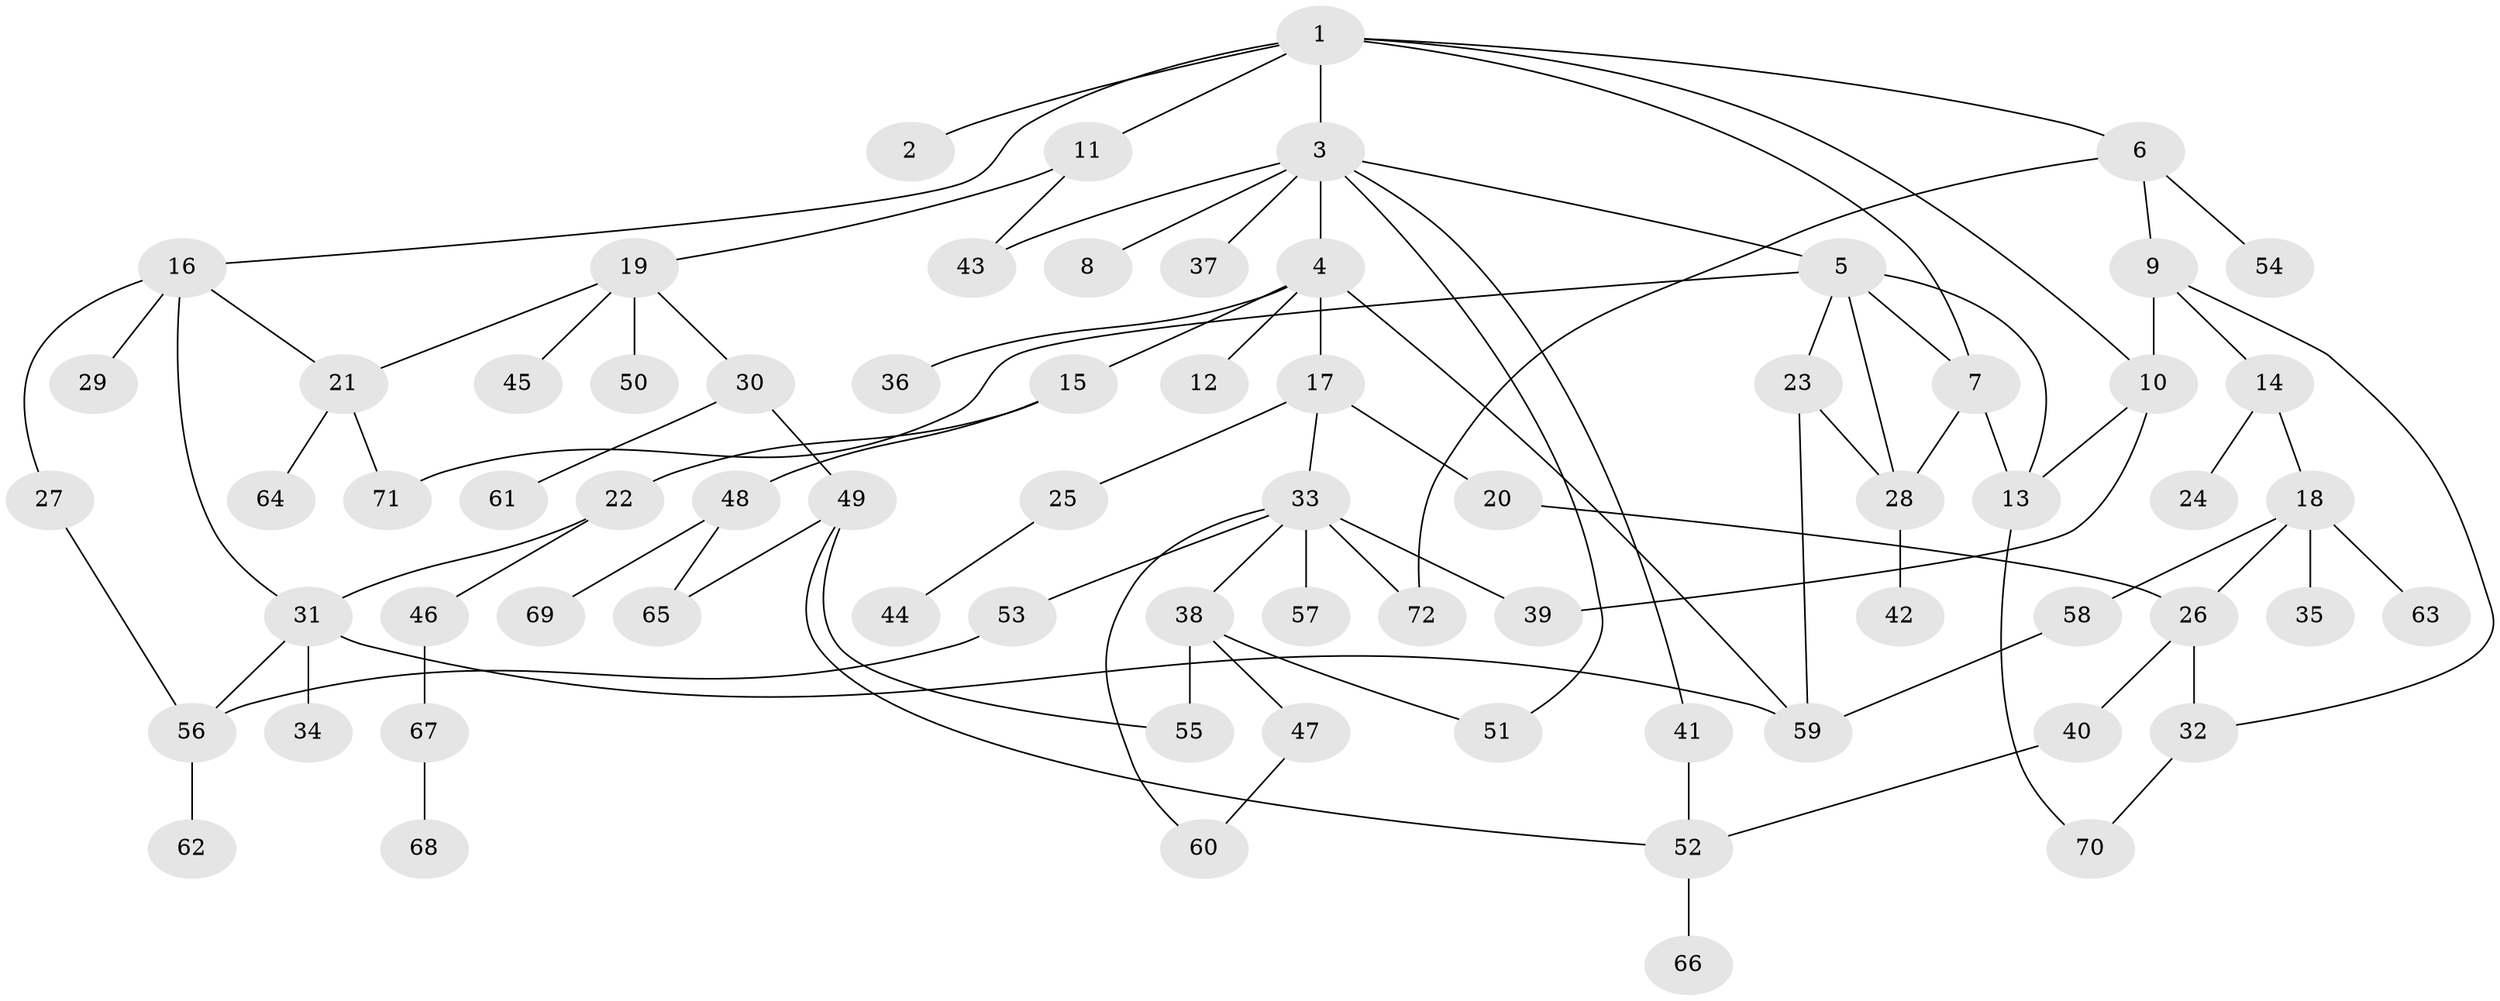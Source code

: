 // Generated by graph-tools (version 1.1) at 2025/01/03/09/25 03:01:00]
// undirected, 72 vertices, 97 edges
graph export_dot {
graph [start="1"]
  node [color=gray90,style=filled];
  1;
  2;
  3;
  4;
  5;
  6;
  7;
  8;
  9;
  10;
  11;
  12;
  13;
  14;
  15;
  16;
  17;
  18;
  19;
  20;
  21;
  22;
  23;
  24;
  25;
  26;
  27;
  28;
  29;
  30;
  31;
  32;
  33;
  34;
  35;
  36;
  37;
  38;
  39;
  40;
  41;
  42;
  43;
  44;
  45;
  46;
  47;
  48;
  49;
  50;
  51;
  52;
  53;
  54;
  55;
  56;
  57;
  58;
  59;
  60;
  61;
  62;
  63;
  64;
  65;
  66;
  67;
  68;
  69;
  70;
  71;
  72;
  1 -- 2;
  1 -- 3;
  1 -- 6;
  1 -- 7;
  1 -- 10;
  1 -- 11;
  1 -- 16;
  3 -- 4;
  3 -- 5;
  3 -- 8;
  3 -- 37;
  3 -- 41;
  3 -- 43;
  3 -- 51;
  4 -- 12;
  4 -- 15;
  4 -- 17;
  4 -- 36;
  4 -- 59;
  5 -- 23;
  5 -- 71;
  5 -- 7;
  5 -- 13;
  5 -- 28;
  6 -- 9;
  6 -- 54;
  6 -- 72;
  7 -- 13;
  7 -- 28;
  9 -- 14;
  9 -- 32;
  9 -- 10;
  10 -- 13;
  10 -- 39;
  11 -- 19;
  11 -- 43;
  13 -- 70;
  14 -- 18;
  14 -- 24;
  15 -- 22;
  15 -- 48;
  16 -- 27;
  16 -- 29;
  16 -- 31;
  16 -- 21;
  17 -- 20;
  17 -- 25;
  17 -- 33;
  18 -- 35;
  18 -- 58;
  18 -- 63;
  18 -- 26;
  19 -- 21;
  19 -- 30;
  19 -- 45;
  19 -- 50;
  20 -- 26;
  21 -- 64;
  21 -- 71;
  22 -- 46;
  22 -- 31;
  23 -- 28;
  23 -- 59;
  25 -- 44;
  26 -- 40;
  26 -- 32;
  27 -- 56;
  28 -- 42;
  30 -- 49;
  30 -- 61;
  31 -- 34;
  31 -- 59;
  31 -- 56;
  32 -- 70;
  33 -- 38;
  33 -- 39;
  33 -- 53;
  33 -- 57;
  33 -- 60;
  33 -- 72;
  38 -- 47;
  38 -- 55;
  38 -- 51;
  40 -- 52;
  41 -- 52;
  46 -- 67;
  47 -- 60;
  48 -- 65;
  48 -- 69;
  49 -- 52;
  49 -- 65;
  49 -- 55;
  52 -- 66;
  53 -- 56;
  56 -- 62;
  58 -- 59;
  67 -- 68;
}
